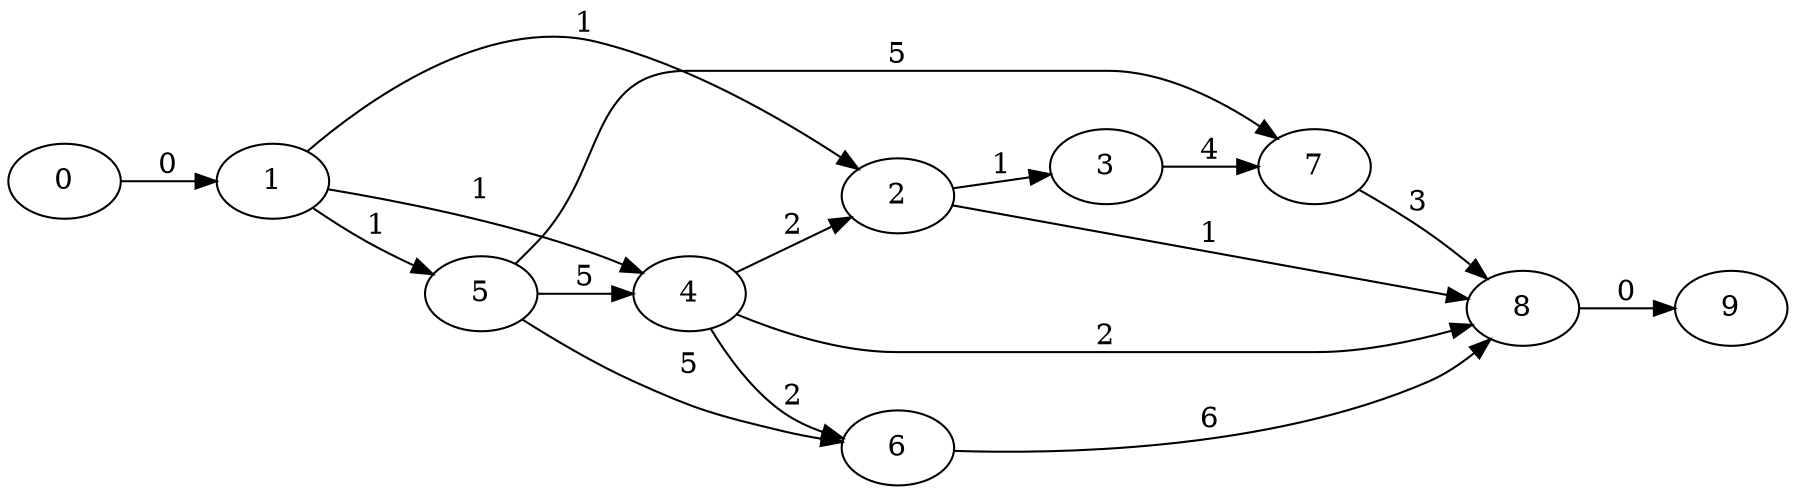 digraph { rankdir=LR
    "1" -> "2" [label="1" ]
    "1" -> "4" [label="1" ]
    "1" -> "5" [label="1" ]
    "2" -> "3" [label="1" ]
    "2" -> "8" [label="1" ]
    "3" -> "7" [label="4" ]
    "4" -> "2" [label="2" ]
    "4" -> "6" [label="2" ]
    "4" -> "8" [label="2" ]
    "5" -> "4" [label="5" ]
    "5" -> "6" [label="5" ]
    "5" -> "7" [label="5" ]
    "6" -> "8" [label="6" ]
    "7" -> "8" [label="3" ]
    "8" -> "9" [label="0" ]
    "0" -> "1" [label="0" ]
}
